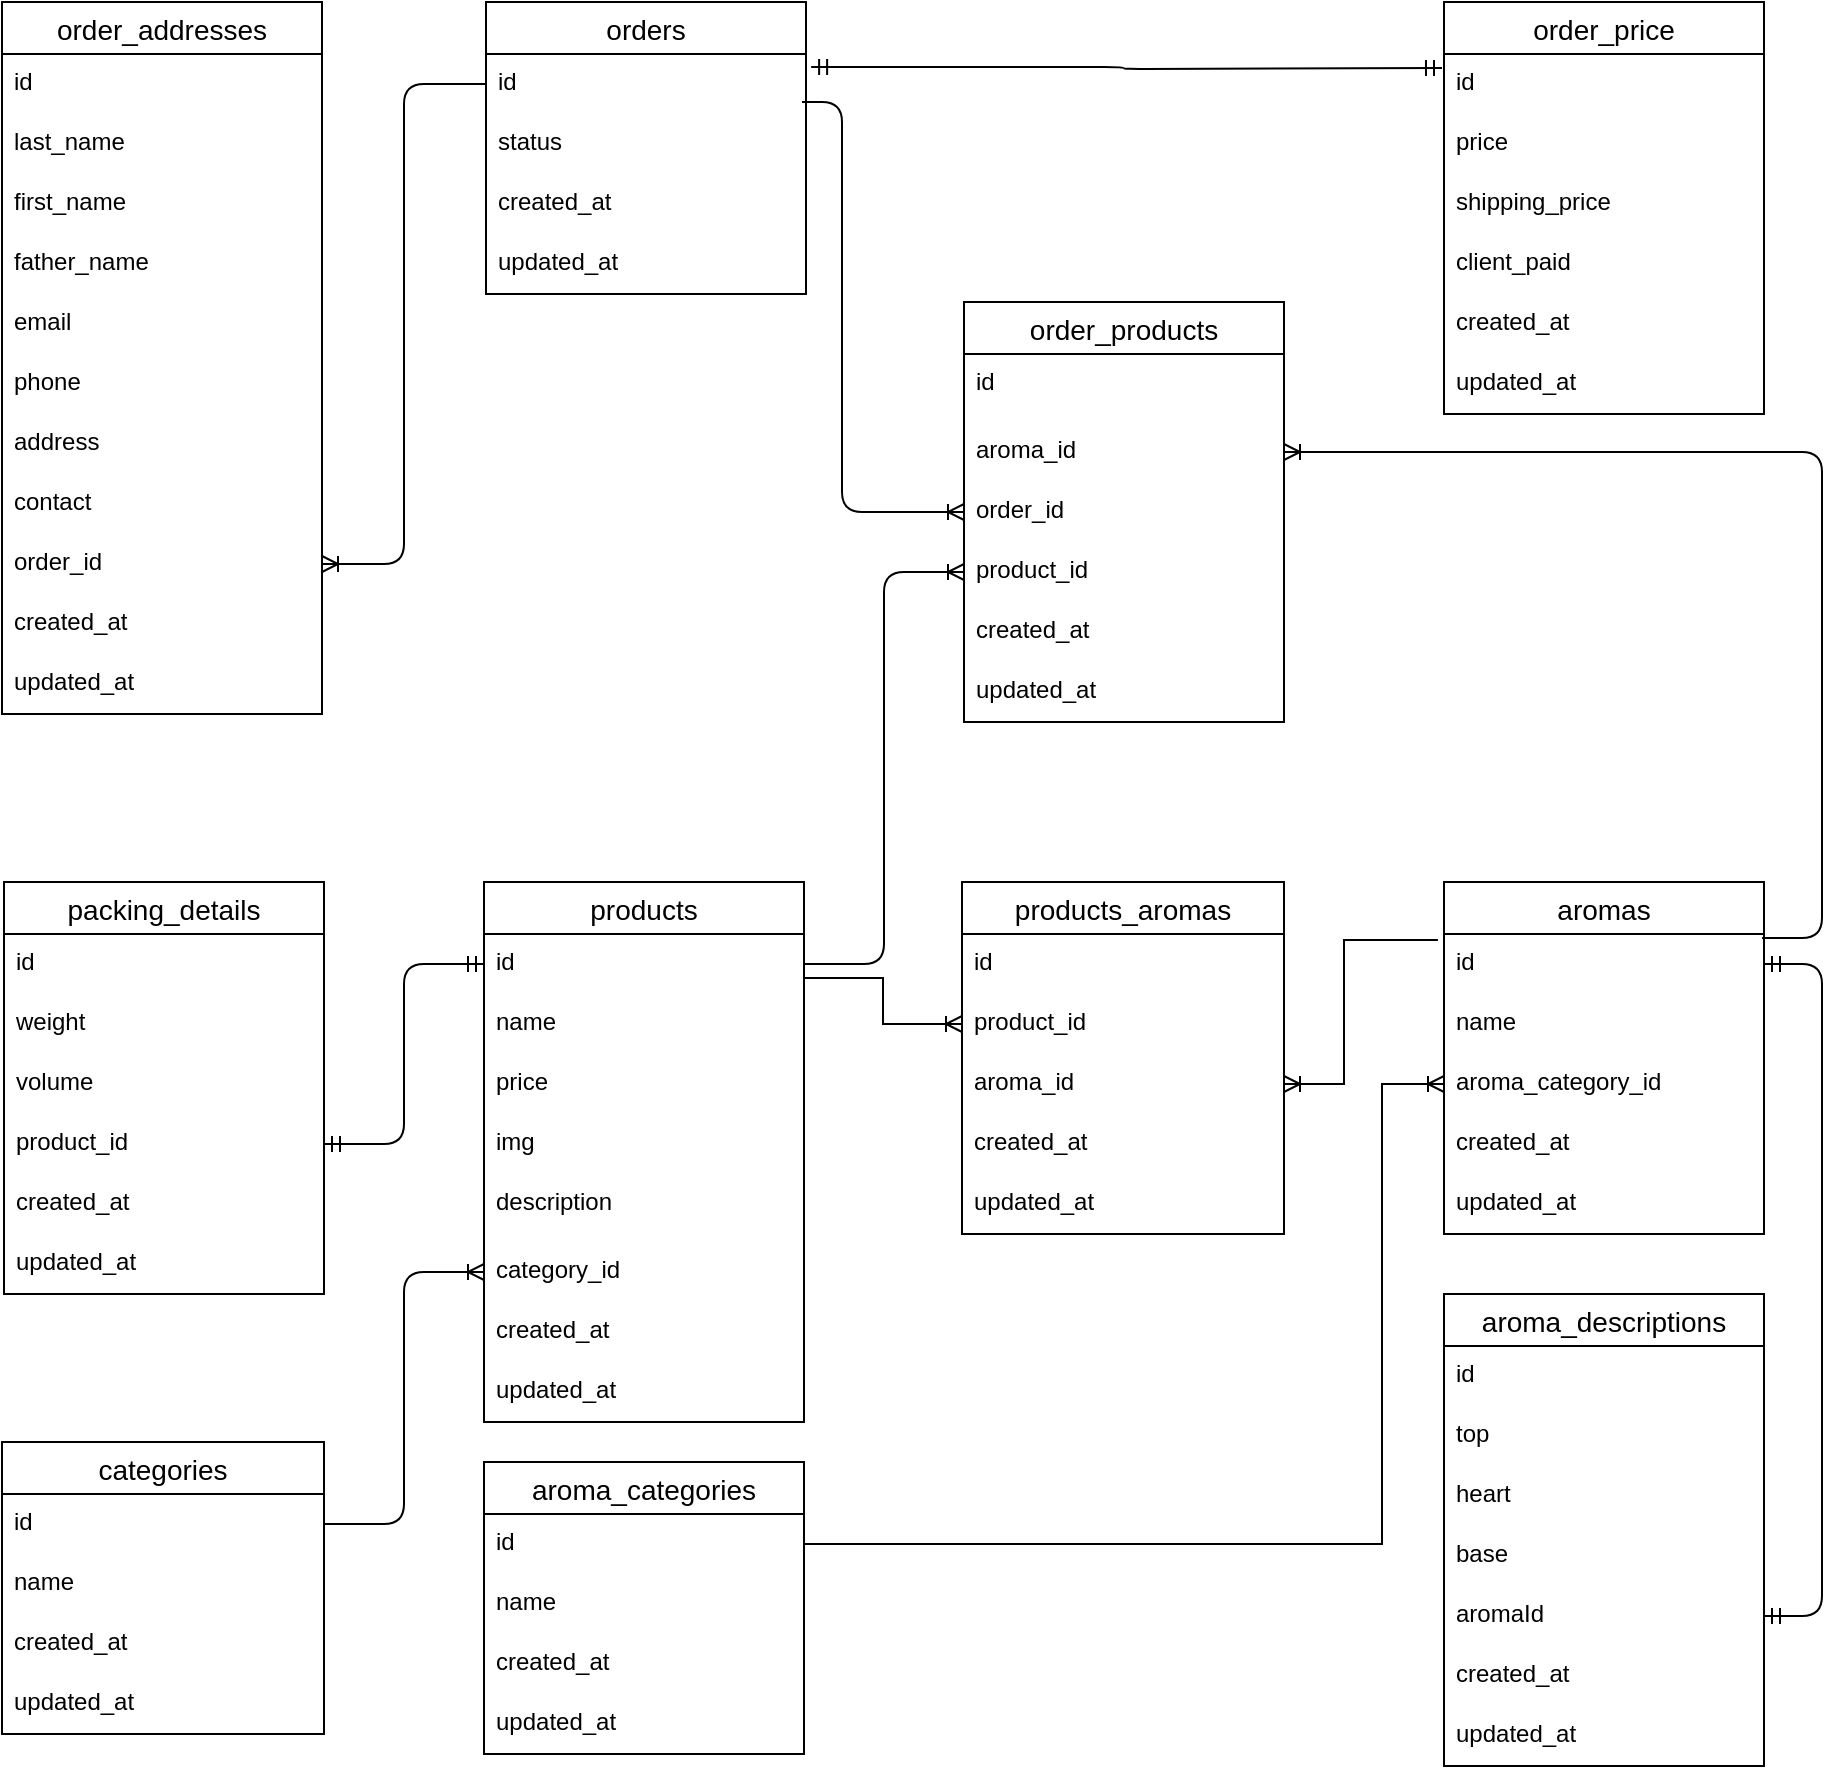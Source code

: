 <mxfile version="20.8.22" type="device"><diagram id="fkbt7GqxHFH9x2dKzf-g" name="Страница 1"><mxGraphModel dx="2093" dy="955" grid="1" gridSize="10" guides="1" tooltips="1" connect="1" arrows="1" fold="1" page="1" pageScale="1" pageWidth="827" pageHeight="1169" math="0" shadow="0"><root><mxCell id="0"/><mxCell id="1" parent="0"/><mxCell id="uG_fTVavc7wraAL52VGF-1" value="orders" style="swimlane;fontStyle=0;childLayout=stackLayout;horizontal=1;startSize=26;horizontalStack=0;resizeParent=1;resizeParentMax=0;resizeLast=0;collapsible=1;marginBottom=0;align=center;fontSize=14;" parent="1" vertex="1"><mxGeometry x="282" y="40" width="160" height="146" as="geometry"><mxRectangle x="230" y="360" width="110" height="30" as="alternateBounds"/></mxGeometry></mxCell><mxCell id="uG_fTVavc7wraAL52VGF-2" value="id" style="text;strokeColor=none;fillColor=none;spacingLeft=4;spacingRight=4;overflow=hidden;rotatable=0;points=[[0,0.5],[1,0.5]];portConstraint=eastwest;fontSize=12;" parent="uG_fTVavc7wraAL52VGF-1" vertex="1"><mxGeometry y="26" width="160" height="30" as="geometry"/></mxCell><mxCell id="uG_fTVavc7wraAL52VGF-3" value="status" style="text;strokeColor=none;fillColor=none;spacingLeft=4;spacingRight=4;overflow=hidden;rotatable=0;points=[[0,0.5],[1,0.5]];portConstraint=eastwest;fontSize=12;" parent="uG_fTVavc7wraAL52VGF-1" vertex="1"><mxGeometry y="56" width="160" height="30" as="geometry"/></mxCell><mxCell id="omhkXTj7CkbVFU1Rj9Ia-34" value="created_at" style="text;strokeColor=none;fillColor=none;spacingLeft=4;spacingRight=4;overflow=hidden;rotatable=0;points=[[0,0.5],[1,0.5]];portConstraint=eastwest;fontSize=12;" parent="uG_fTVavc7wraAL52VGF-1" vertex="1"><mxGeometry y="86" width="160" height="30" as="geometry"/></mxCell><mxCell id="omhkXTj7CkbVFU1Rj9Ia-35" value="updated_at" style="text;strokeColor=none;fillColor=none;spacingLeft=4;spacingRight=4;overflow=hidden;rotatable=0;points=[[0,0.5],[1,0.5]];portConstraint=eastwest;fontSize=12;" parent="uG_fTVavc7wraAL52VGF-1" vertex="1"><mxGeometry y="116" width="160" height="30" as="geometry"/></mxCell><mxCell id="uG_fTVavc7wraAL52VGF-8" value="" style="fontSize=12;html=1;endArrow=ERoneToMany;entryX=0;entryY=0.5;entryDx=0;entryDy=0;edgeStyle=orthogonalEdgeStyle;" parent="1" target="VBw8Z2DoH7fAG0euBQ-4-4" edge="1"><mxGeometry width="100" height="100" relative="1" as="geometry"><mxPoint x="440" y="90" as="sourcePoint"/><mxPoint x="700" y="360" as="targetPoint"/><Array as="points"><mxPoint x="460" y="90"/><mxPoint x="460" y="295"/></Array></mxGeometry></mxCell><mxCell id="uG_fTVavc7wraAL52VGF-9" value="order_products" style="swimlane;fontStyle=0;childLayout=stackLayout;horizontal=1;startSize=26;horizontalStack=0;resizeParent=1;resizeParentMax=0;resizeLast=0;collapsible=1;marginBottom=0;align=center;fontSize=14;" parent="1" vertex="1"><mxGeometry x="521" y="190" width="160" height="210" as="geometry"/></mxCell><mxCell id="uG_fTVavc7wraAL52VGF-10" value="id" style="text;strokeColor=none;fillColor=none;spacingLeft=4;spacingRight=4;overflow=hidden;rotatable=0;points=[[0,0.5],[1,0.5]];portConstraint=eastwest;fontSize=12;" parent="uG_fTVavc7wraAL52VGF-9" vertex="1"><mxGeometry y="26" width="160" height="34" as="geometry"/></mxCell><mxCell id="omhkXTj7CkbVFU1Rj9Ia-89" value="aroma_id" style="text;strokeColor=none;fillColor=none;spacingLeft=4;spacingRight=4;overflow=hidden;rotatable=0;points=[[0,0.5],[1,0.5]];portConstraint=eastwest;fontSize=12;" parent="uG_fTVavc7wraAL52VGF-9" vertex="1"><mxGeometry y="60" width="160" height="30" as="geometry"/></mxCell><mxCell id="VBw8Z2DoH7fAG0euBQ-4-4" value="order_id" style="text;strokeColor=none;fillColor=none;spacingLeft=4;spacingRight=4;overflow=hidden;rotatable=0;points=[[0,0.5],[1,0.5]];portConstraint=eastwest;fontSize=12;" parent="uG_fTVavc7wraAL52VGF-9" vertex="1"><mxGeometry y="90" width="160" height="30" as="geometry"/></mxCell><mxCell id="VBw8Z2DoH7fAG0euBQ-4-5" value="product_id" style="text;strokeColor=none;fillColor=none;spacingLeft=4;spacingRight=4;overflow=hidden;rotatable=0;points=[[0,0.5],[1,0.5]];portConstraint=eastwest;fontSize=12;" parent="uG_fTVavc7wraAL52VGF-9" vertex="1"><mxGeometry y="120" width="160" height="30" as="geometry"/></mxCell><mxCell id="omhkXTj7CkbVFU1Rj9Ia-30" value="created_at" style="text;strokeColor=none;fillColor=none;spacingLeft=4;spacingRight=4;overflow=hidden;rotatable=0;points=[[0,0.5],[1,0.5]];portConstraint=eastwest;fontSize=12;" parent="uG_fTVavc7wraAL52VGF-9" vertex="1"><mxGeometry y="150" width="160" height="30" as="geometry"/></mxCell><mxCell id="omhkXTj7CkbVFU1Rj9Ia-31" value="updated_at" style="text;strokeColor=none;fillColor=none;spacingLeft=4;spacingRight=4;overflow=hidden;rotatable=0;points=[[0,0.5],[1,0.5]];portConstraint=eastwest;fontSize=12;" parent="uG_fTVavc7wraAL52VGF-9" vertex="1"><mxGeometry y="180" width="160" height="30" as="geometry"/></mxCell><mxCell id="VBw8Z2DoH7fAG0euBQ-4-8" value="order_addresses" style="swimlane;fontStyle=0;childLayout=stackLayout;horizontal=1;startSize=26;horizontalStack=0;resizeParent=1;resizeParentMax=0;resizeLast=0;collapsible=1;marginBottom=0;align=center;fontSize=14;" parent="1" vertex="1"><mxGeometry x="40" y="40" width="160" height="356" as="geometry"><mxRectangle x="230" y="360" width="110" height="30" as="alternateBounds"/></mxGeometry></mxCell><mxCell id="VBw8Z2DoH7fAG0euBQ-4-9" value="id" style="text;strokeColor=none;fillColor=none;spacingLeft=4;spacingRight=4;overflow=hidden;rotatable=0;points=[[0,0.5],[1,0.5]];portConstraint=eastwest;fontSize=12;" parent="VBw8Z2DoH7fAG0euBQ-4-8" vertex="1"><mxGeometry y="26" width="160" height="30" as="geometry"/></mxCell><mxCell id="VBw8Z2DoH7fAG0euBQ-4-11" value="last_name" style="text;strokeColor=none;fillColor=none;spacingLeft=4;spacingRight=4;overflow=hidden;rotatable=0;points=[[0,0.5],[1,0.5]];portConstraint=eastwest;fontSize=12;" parent="VBw8Z2DoH7fAG0euBQ-4-8" vertex="1"><mxGeometry y="56" width="160" height="30" as="geometry"/></mxCell><mxCell id="omhkXTj7CkbVFU1Rj9Ia-86" value="first_name" style="text;strokeColor=none;fillColor=none;spacingLeft=4;spacingRight=4;overflow=hidden;rotatable=0;points=[[0,0.5],[1,0.5]];portConstraint=eastwest;fontSize=12;" parent="VBw8Z2DoH7fAG0euBQ-4-8" vertex="1"><mxGeometry y="86" width="160" height="30" as="geometry"/></mxCell><mxCell id="VBw8Z2DoH7fAG0euBQ-4-10" value="father_name" style="text;strokeColor=none;fillColor=none;spacingLeft=4;spacingRight=4;overflow=hidden;rotatable=0;points=[[0,0.5],[1,0.5]];portConstraint=eastwest;fontSize=12;" parent="VBw8Z2DoH7fAG0euBQ-4-8" vertex="1"><mxGeometry y="116" width="160" height="30" as="geometry"/></mxCell><mxCell id="VBw8Z2DoH7fAG0euBQ-4-12" value="email" style="text;strokeColor=none;fillColor=none;spacingLeft=4;spacingRight=4;overflow=hidden;rotatable=0;points=[[0,0.5],[1,0.5]];portConstraint=eastwest;fontSize=12;" parent="VBw8Z2DoH7fAG0euBQ-4-8" vertex="1"><mxGeometry y="146" width="160" height="30" as="geometry"/></mxCell><mxCell id="VBw8Z2DoH7fAG0euBQ-4-18" value="phone" style="text;strokeColor=none;fillColor=none;spacingLeft=4;spacingRight=4;overflow=hidden;rotatable=0;points=[[0,0.5],[1,0.5]];portConstraint=eastwest;fontSize=12;" parent="VBw8Z2DoH7fAG0euBQ-4-8" vertex="1"><mxGeometry y="176" width="160" height="30" as="geometry"/></mxCell><mxCell id="omhkXTj7CkbVFU1Rj9Ia-87" value="address" style="text;strokeColor=none;fillColor=none;spacingLeft=4;spacingRight=4;overflow=hidden;rotatable=0;points=[[0,0.5],[1,0.5]];portConstraint=eastwest;fontSize=12;" parent="VBw8Z2DoH7fAG0euBQ-4-8" vertex="1"><mxGeometry y="206" width="160" height="30" as="geometry"/></mxCell><mxCell id="omhkXTj7CkbVFU1Rj9Ia-88" value="contact" style="text;strokeColor=none;fillColor=none;spacingLeft=4;spacingRight=4;overflow=hidden;rotatable=0;points=[[0,0.5],[1,0.5]];portConstraint=eastwest;fontSize=12;" parent="VBw8Z2DoH7fAG0euBQ-4-8" vertex="1"><mxGeometry y="236" width="160" height="30" as="geometry"/></mxCell><mxCell id="VBw8Z2DoH7fAG0euBQ-4-19" value="order_id" style="text;strokeColor=none;fillColor=none;spacingLeft=4;spacingRight=4;overflow=hidden;rotatable=0;points=[[0,0.5],[1,0.5]];portConstraint=eastwest;fontSize=12;" parent="VBw8Z2DoH7fAG0euBQ-4-8" vertex="1"><mxGeometry y="266" width="160" height="30" as="geometry"/></mxCell><mxCell id="omhkXTj7CkbVFU1Rj9Ia-32" value="created_at" style="text;strokeColor=none;fillColor=none;spacingLeft=4;spacingRight=4;overflow=hidden;rotatable=0;points=[[0,0.5],[1,0.5]];portConstraint=eastwest;fontSize=12;" parent="VBw8Z2DoH7fAG0euBQ-4-8" vertex="1"><mxGeometry y="296" width="160" height="30" as="geometry"/></mxCell><mxCell id="omhkXTj7CkbVFU1Rj9Ia-33" value="updated_at" style="text;strokeColor=none;fillColor=none;spacingLeft=4;spacingRight=4;overflow=hidden;rotatable=0;points=[[0,0.5],[1,0.5]];portConstraint=eastwest;fontSize=12;" parent="VBw8Z2DoH7fAG0euBQ-4-8" vertex="1"><mxGeometry y="326" width="160" height="30" as="geometry"/></mxCell><mxCell id="VBw8Z2DoH7fAG0euBQ-4-21" value="" style="fontSize=12;html=1;endArrow=ERoneToMany;exitX=0;exitY=0.5;exitDx=0;exitDy=0;entryX=1;entryY=0.5;entryDx=0;entryDy=0;edgeStyle=orthogonalEdgeStyle;" parent="1" source="uG_fTVavc7wraAL52VGF-2" target="VBw8Z2DoH7fAG0euBQ-4-19" edge="1"><mxGeometry width="100" height="100" relative="1" as="geometry"><mxPoint x="570.96" y="395" as="sourcePoint"/><mxPoint x="1290" y="200" as="targetPoint"/></mxGeometry></mxCell><mxCell id="4I57wcA4eg1ywMWv270l-12" value="products" style="swimlane;fontStyle=0;childLayout=stackLayout;horizontal=1;startSize=26;horizontalStack=0;resizeParent=1;resizeParentMax=0;resizeLast=0;collapsible=1;marginBottom=0;align=center;fontSize=14;" parent="1" vertex="1"><mxGeometry x="281" y="480" width="160" height="270" as="geometry"><mxRectangle x="880" y="140" width="90" height="30" as="alternateBounds"/></mxGeometry></mxCell><mxCell id="4I57wcA4eg1ywMWv270l-13" value="id" style="text;strokeColor=none;fillColor=none;spacingLeft=4;spacingRight=4;overflow=hidden;rotatable=0;points=[[0,0.5],[1,0.5]];portConstraint=eastwest;fontSize=12;" parent="4I57wcA4eg1ywMWv270l-12" vertex="1"><mxGeometry y="26" width="160" height="30" as="geometry"/></mxCell><mxCell id="4I57wcA4eg1ywMWv270l-14" value="name" style="text;strokeColor=none;fillColor=none;spacingLeft=4;spacingRight=4;overflow=hidden;rotatable=0;points=[[0,0.5],[1,0.5]];portConstraint=eastwest;fontSize=12;" parent="4I57wcA4eg1ywMWv270l-12" vertex="1"><mxGeometry y="56" width="160" height="30" as="geometry"/></mxCell><mxCell id="4I57wcA4eg1ywMWv270l-15" value="price" style="text;strokeColor=none;fillColor=none;spacingLeft=4;spacingRight=4;overflow=hidden;rotatable=0;points=[[0,0.5],[1,0.5]];portConstraint=eastwest;fontSize=12;" parent="4I57wcA4eg1ywMWv270l-12" vertex="1"><mxGeometry y="86" width="160" height="30" as="geometry"/></mxCell><mxCell id="4I57wcA4eg1ywMWv270l-16" value="img" style="text;strokeColor=none;fillColor=none;spacingLeft=4;spacingRight=4;overflow=hidden;rotatable=0;points=[[0,0.5],[1,0.5]];portConstraint=eastwest;fontSize=12;" parent="4I57wcA4eg1ywMWv270l-12" vertex="1"><mxGeometry y="116" width="160" height="30" as="geometry"/></mxCell><mxCell id="4I57wcA4eg1ywMWv270l-17" value="description" style="text;strokeColor=none;fillColor=none;spacingLeft=4;spacingRight=4;overflow=hidden;rotatable=0;points=[[0,0.5],[1,0.5]];portConstraint=eastwest;fontSize=12;" parent="4I57wcA4eg1ywMWv270l-12" vertex="1"><mxGeometry y="146" width="160" height="34" as="geometry"/></mxCell><mxCell id="GkkpYGsqFNRKR1n_KqoN-9" value="category_id" style="text;strokeColor=none;fillColor=none;spacingLeft=4;spacingRight=4;overflow=hidden;rotatable=0;points=[[0,0.5],[1,0.5]];portConstraint=eastwest;fontSize=12;" parent="4I57wcA4eg1ywMWv270l-12" vertex="1"><mxGeometry y="180" width="160" height="30" as="geometry"/></mxCell><mxCell id="omhkXTj7CkbVFU1Rj9Ia-26" value="created_at" style="text;strokeColor=none;fillColor=none;spacingLeft=4;spacingRight=4;overflow=hidden;rotatable=0;points=[[0,0.5],[1,0.5]];portConstraint=eastwest;fontSize=12;" parent="4I57wcA4eg1ywMWv270l-12" vertex="1"><mxGeometry y="210" width="160" height="30" as="geometry"/></mxCell><mxCell id="omhkXTj7CkbVFU1Rj9Ia-27" value="updated_at" style="text;strokeColor=none;fillColor=none;spacingLeft=4;spacingRight=4;overflow=hidden;rotatable=0;points=[[0,0.5],[1,0.5]];portConstraint=eastwest;fontSize=12;" parent="4I57wcA4eg1ywMWv270l-12" vertex="1"><mxGeometry y="240" width="160" height="30" as="geometry"/></mxCell><mxCell id="4I57wcA4eg1ywMWv270l-19" value="categories" style="swimlane;fontStyle=0;childLayout=stackLayout;horizontal=1;startSize=26;horizontalStack=0;resizeParent=1;resizeParentMax=0;resizeLast=0;collapsible=1;marginBottom=0;align=center;fontSize=14;" parent="1" vertex="1"><mxGeometry x="40" y="760" width="161" height="146" as="geometry"/></mxCell><mxCell id="4I57wcA4eg1ywMWv270l-20" value="id" style="text;strokeColor=none;fillColor=none;spacingLeft=4;spacingRight=4;overflow=hidden;rotatable=0;points=[[0,0.5],[1,0.5]];portConstraint=eastwest;fontSize=12;" parent="4I57wcA4eg1ywMWv270l-19" vertex="1"><mxGeometry y="26" width="161" height="30" as="geometry"/></mxCell><mxCell id="4I57wcA4eg1ywMWv270l-21" value="name" style="text;strokeColor=none;fillColor=none;spacingLeft=4;spacingRight=4;overflow=hidden;rotatable=0;points=[[0,0.5],[1,0.5]];portConstraint=eastwest;fontSize=12;" parent="4I57wcA4eg1ywMWv270l-19" vertex="1"><mxGeometry y="56" width="161" height="30" as="geometry"/></mxCell><mxCell id="omhkXTj7CkbVFU1Rj9Ia-22" value="created_at" style="text;strokeColor=none;fillColor=none;spacingLeft=4;spacingRight=4;overflow=hidden;rotatable=0;points=[[0,0.5],[1,0.5]];portConstraint=eastwest;fontSize=12;" parent="4I57wcA4eg1ywMWv270l-19" vertex="1"><mxGeometry y="86" width="161" height="30" as="geometry"/></mxCell><mxCell id="omhkXTj7CkbVFU1Rj9Ia-23" value="updated_at" style="text;strokeColor=none;fillColor=none;spacingLeft=4;spacingRight=4;overflow=hidden;rotatable=0;points=[[0,0.5],[1,0.5]];portConstraint=eastwest;fontSize=12;" parent="4I57wcA4eg1ywMWv270l-19" vertex="1"><mxGeometry y="116" width="161" height="30" as="geometry"/></mxCell><mxCell id="4I57wcA4eg1ywMWv270l-22" value="" style="fontSize=12;html=1;endArrow=ERoneToMany;exitX=1;exitY=0.5;exitDx=0;exitDy=0;edgeStyle=orthogonalEdgeStyle;entryX=0;entryY=0.5;entryDx=0;entryDy=0;" parent="1" source="4I57wcA4eg1ywMWv270l-20" target="GkkpYGsqFNRKR1n_KqoN-9" edge="1"><mxGeometry width="100" height="100" relative="1" as="geometry"><mxPoint x="1251" y="1030" as="sourcePoint"/><mxPoint x="431" y="670" as="targetPoint"/></mxGeometry></mxCell><mxCell id="4I57wcA4eg1ywMWv270l-23" value="aromas" style="swimlane;fontStyle=0;childLayout=stackLayout;horizontal=1;startSize=26;horizontalStack=0;resizeParent=1;resizeParentMax=0;resizeLast=0;collapsible=1;marginBottom=0;align=center;fontSize=14;" parent="1" vertex="1"><mxGeometry x="761" y="480" width="160" height="176" as="geometry"><mxRectangle x="880" y="140" width="90" height="30" as="alternateBounds"/></mxGeometry></mxCell><mxCell id="4I57wcA4eg1ywMWv270l-24" value="id" style="text;strokeColor=none;fillColor=none;spacingLeft=4;spacingRight=4;overflow=hidden;rotatable=0;points=[[0,0.5],[1,0.5]];portConstraint=eastwest;fontSize=12;" parent="4I57wcA4eg1ywMWv270l-23" vertex="1"><mxGeometry y="26" width="160" height="30" as="geometry"/></mxCell><mxCell id="omhkXTj7CkbVFU1Rj9Ia-84" value="name" style="text;strokeColor=none;fillColor=none;spacingLeft=4;spacingRight=4;overflow=hidden;rotatable=0;points=[[0,0.5],[1,0.5]];portConstraint=eastwest;fontSize=12;" parent="4I57wcA4eg1ywMWv270l-23" vertex="1"><mxGeometry y="56" width="160" height="30" as="geometry"/></mxCell><mxCell id="4I57wcA4eg1ywMWv270l-25" value="aroma_category_id" style="text;strokeColor=none;fillColor=none;spacingLeft=4;spacingRight=4;overflow=hidden;rotatable=0;points=[[0,0.5],[1,0.5]];portConstraint=eastwest;fontSize=12;" parent="4I57wcA4eg1ywMWv270l-23" vertex="1"><mxGeometry y="86" width="160" height="30" as="geometry"/></mxCell><mxCell id="omhkXTj7CkbVFU1Rj9Ia-28" value="created_at" style="text;strokeColor=none;fillColor=none;spacingLeft=4;spacingRight=4;overflow=hidden;rotatable=0;points=[[0,0.5],[1,0.5]];portConstraint=eastwest;fontSize=12;" parent="4I57wcA4eg1ywMWv270l-23" vertex="1"><mxGeometry y="116" width="160" height="30" as="geometry"/></mxCell><mxCell id="omhkXTj7CkbVFU1Rj9Ia-29" value="updated_at" style="text;strokeColor=none;fillColor=none;spacingLeft=4;spacingRight=4;overflow=hidden;rotatable=0;points=[[0,0.5],[1,0.5]];portConstraint=eastwest;fontSize=12;" parent="4I57wcA4eg1ywMWv270l-23" vertex="1"><mxGeometry y="146" width="160" height="30" as="geometry"/></mxCell><mxCell id="4I57wcA4eg1ywMWv270l-29" value="products_aromas" style="swimlane;fontStyle=0;childLayout=stackLayout;horizontal=1;startSize=26;horizontalStack=0;resizeParent=1;resizeParentMax=0;resizeLast=0;collapsible=1;marginBottom=0;align=center;fontSize=14;" parent="1" vertex="1"><mxGeometry x="520" y="480" width="161" height="176" as="geometry"><mxRectangle x="880" y="140" width="90" height="30" as="alternateBounds"/></mxGeometry></mxCell><mxCell id="4I57wcA4eg1ywMWv270l-30" value="id" style="text;strokeColor=none;fillColor=none;spacingLeft=4;spacingRight=4;overflow=hidden;rotatable=0;points=[[0,0.5],[1,0.5]];portConstraint=eastwest;fontSize=12;" parent="4I57wcA4eg1ywMWv270l-29" vertex="1"><mxGeometry y="26" width="161" height="30" as="geometry"/></mxCell><mxCell id="4I57wcA4eg1ywMWv270l-31" value="product_id" style="text;strokeColor=none;fillColor=none;spacingLeft=4;spacingRight=4;overflow=hidden;rotatable=0;points=[[0,0.5],[1,0.5]];portConstraint=eastwest;fontSize=12;" parent="4I57wcA4eg1ywMWv270l-29" vertex="1"><mxGeometry y="56" width="161" height="30" as="geometry"/></mxCell><mxCell id="4I57wcA4eg1ywMWv270l-32" value="aroma_id" style="text;strokeColor=none;fillColor=none;spacingLeft=4;spacingRight=4;overflow=hidden;rotatable=0;points=[[0,0.5],[1,0.5]];portConstraint=eastwest;fontSize=12;" parent="4I57wcA4eg1ywMWv270l-29" vertex="1"><mxGeometry y="86" width="161" height="30" as="geometry"/></mxCell><mxCell id="omhkXTj7CkbVFU1Rj9Ia-24" value="created_at" style="text;strokeColor=none;fillColor=none;spacingLeft=4;spacingRight=4;overflow=hidden;rotatable=0;points=[[0,0.5],[1,0.5]];portConstraint=eastwest;fontSize=12;" parent="4I57wcA4eg1ywMWv270l-29" vertex="1"><mxGeometry y="116" width="161" height="30" as="geometry"/></mxCell><mxCell id="omhkXTj7CkbVFU1Rj9Ia-25" value="updated_at" style="text;strokeColor=none;fillColor=none;spacingLeft=4;spacingRight=4;overflow=hidden;rotatable=0;points=[[0,0.5],[1,0.5]];portConstraint=eastwest;fontSize=12;" parent="4I57wcA4eg1ywMWv270l-29" vertex="1"><mxGeometry y="146" width="161" height="30" as="geometry"/></mxCell><mxCell id="4I57wcA4eg1ywMWv270l-34" value="aroma_descriptions" style="swimlane;fontStyle=0;childLayout=stackLayout;horizontal=1;startSize=26;horizontalStack=0;resizeParent=1;resizeParentMax=0;resizeLast=0;collapsible=1;marginBottom=0;align=center;fontSize=14;" parent="1" vertex="1"><mxGeometry x="761" y="686" width="160" height="236" as="geometry"><mxRectangle x="880" y="140" width="90" height="30" as="alternateBounds"/></mxGeometry></mxCell><mxCell id="4I57wcA4eg1ywMWv270l-35" value="id" style="text;strokeColor=none;fillColor=none;spacingLeft=4;spacingRight=4;overflow=hidden;rotatable=0;points=[[0,0.5],[1,0.5]];portConstraint=eastwest;fontSize=12;" parent="4I57wcA4eg1ywMWv270l-34" vertex="1"><mxGeometry y="26" width="160" height="30" as="geometry"/></mxCell><mxCell id="4I57wcA4eg1ywMWv270l-36" value="top" style="text;strokeColor=none;fillColor=none;spacingLeft=4;spacingRight=4;overflow=hidden;rotatable=0;points=[[0,0.5],[1,0.5]];portConstraint=eastwest;fontSize=12;" parent="4I57wcA4eg1ywMWv270l-34" vertex="1"><mxGeometry y="56" width="160" height="30" as="geometry"/></mxCell><mxCell id="4I57wcA4eg1ywMWv270l-37" value="heart" style="text;strokeColor=none;fillColor=none;spacingLeft=4;spacingRight=4;overflow=hidden;rotatable=0;points=[[0,0.5],[1,0.5]];portConstraint=eastwest;fontSize=12;" parent="4I57wcA4eg1ywMWv270l-34" vertex="1"><mxGeometry y="86" width="160" height="30" as="geometry"/></mxCell><mxCell id="4I57wcA4eg1ywMWv270l-38" value="base" style="text;strokeColor=none;fillColor=none;spacingLeft=4;spacingRight=4;overflow=hidden;rotatable=0;points=[[0,0.5],[1,0.5]];portConstraint=eastwest;fontSize=12;" parent="4I57wcA4eg1ywMWv270l-34" vertex="1"><mxGeometry y="116" width="160" height="30" as="geometry"/></mxCell><mxCell id="4I57wcA4eg1ywMWv270l-39" value="aromaId" style="text;strokeColor=none;fillColor=none;spacingLeft=4;spacingRight=4;overflow=hidden;rotatable=0;points=[[0,0.5],[1,0.5]];portConstraint=eastwest;fontSize=12;" parent="4I57wcA4eg1ywMWv270l-34" vertex="1"><mxGeometry y="146" width="160" height="30" as="geometry"/></mxCell><mxCell id="omhkXTj7CkbVFU1Rj9Ia-36" value="created_at" style="text;strokeColor=none;fillColor=none;spacingLeft=4;spacingRight=4;overflow=hidden;rotatable=0;points=[[0,0.5],[1,0.5]];portConstraint=eastwest;fontSize=12;" parent="4I57wcA4eg1ywMWv270l-34" vertex="1"><mxGeometry y="176" width="160" height="30" as="geometry"/></mxCell><mxCell id="omhkXTj7CkbVFU1Rj9Ia-37" value="updated_at" style="text;strokeColor=none;fillColor=none;spacingLeft=4;spacingRight=4;overflow=hidden;rotatable=0;points=[[0,0.5],[1,0.5]];portConstraint=eastwest;fontSize=12;" parent="4I57wcA4eg1ywMWv270l-34" vertex="1"><mxGeometry y="206" width="160" height="30" as="geometry"/></mxCell><mxCell id="4I57wcA4eg1ywMWv270l-40" value="packing_details" style="swimlane;fontStyle=0;childLayout=stackLayout;horizontal=1;startSize=26;horizontalStack=0;resizeParent=1;resizeParentMax=0;resizeLast=0;collapsible=1;marginBottom=0;align=center;fontSize=14;" parent="1" vertex="1"><mxGeometry x="41" y="480" width="160" height="206" as="geometry"><mxRectangle x="880" y="140" width="90" height="30" as="alternateBounds"/></mxGeometry></mxCell><mxCell id="4I57wcA4eg1ywMWv270l-41" value="id" style="text;strokeColor=none;fillColor=none;spacingLeft=4;spacingRight=4;overflow=hidden;rotatable=0;points=[[0,0.5],[1,0.5]];portConstraint=eastwest;fontSize=12;" parent="4I57wcA4eg1ywMWv270l-40" vertex="1"><mxGeometry y="26" width="160" height="30" as="geometry"/></mxCell><mxCell id="4I57wcA4eg1ywMWv270l-42" value="weight" style="text;strokeColor=none;fillColor=none;spacingLeft=4;spacingRight=4;overflow=hidden;rotatable=0;points=[[0,0.5],[1,0.5]];portConstraint=eastwest;fontSize=12;" parent="4I57wcA4eg1ywMWv270l-40" vertex="1"><mxGeometry y="56" width="160" height="30" as="geometry"/></mxCell><mxCell id="4I57wcA4eg1ywMWv270l-43" value="volume" style="text;strokeColor=none;fillColor=none;spacingLeft=4;spacingRight=4;overflow=hidden;rotatable=0;points=[[0,0.5],[1,0.5]];portConstraint=eastwest;fontSize=12;" parent="4I57wcA4eg1ywMWv270l-40" vertex="1"><mxGeometry y="86" width="160" height="30" as="geometry"/></mxCell><mxCell id="omhkXTj7CkbVFU1Rj9Ia-16" value="product_id" style="text;strokeColor=none;fillColor=none;spacingLeft=4;spacingRight=4;overflow=hidden;rotatable=0;points=[[0,0.5],[1,0.5]];portConstraint=eastwest;fontSize=12;" parent="4I57wcA4eg1ywMWv270l-40" vertex="1"><mxGeometry y="116" width="160" height="30" as="geometry"/></mxCell><mxCell id="4I57wcA4eg1ywMWv270l-44" value="created_at" style="text;strokeColor=none;fillColor=none;spacingLeft=4;spacingRight=4;overflow=hidden;rotatable=0;points=[[0,0.5],[1,0.5]];portConstraint=eastwest;fontSize=12;" parent="4I57wcA4eg1ywMWv270l-40" vertex="1"><mxGeometry y="146" width="160" height="30" as="geometry"/></mxCell><mxCell id="omhkXTj7CkbVFU1Rj9Ia-17" value="updated_at" style="text;strokeColor=none;fillColor=none;spacingLeft=4;spacingRight=4;overflow=hidden;rotatable=0;points=[[0,0.5],[1,0.5]];portConstraint=eastwest;fontSize=12;" parent="4I57wcA4eg1ywMWv270l-40" vertex="1"><mxGeometry y="176" width="160" height="30" as="geometry"/></mxCell><mxCell id="4I57wcA4eg1ywMWv270l-45" value="" style="fontSize=12;html=1;endArrow=ERmandOne;startArrow=ERmandOne;edgeStyle=orthogonalEdgeStyle;entryX=0;entryY=0.5;entryDx=0;entryDy=0;" parent="1" source="omhkXTj7CkbVFU1Rj9Ia-16" target="4I57wcA4eg1ywMWv270l-13" edge="1"><mxGeometry width="100" height="100" relative="1" as="geometry"><mxPoint x="241" y="900" as="sourcePoint"/><mxPoint x="241" y="520" as="targetPoint"/></mxGeometry></mxCell><mxCell id="4I57wcA4eg1ywMWv270l-47" value="" style="fontSize=12;html=1;endArrow=ERoneToMany;rounded=0;entryX=0;entryY=0.5;entryDx=0;entryDy=0;edgeStyle=orthogonalEdgeStyle;exitX=1;exitY=0.733;exitDx=0;exitDy=0;exitPerimeter=0;" parent="1" source="4I57wcA4eg1ywMWv270l-13" target="4I57wcA4eg1ywMWv270l-31" edge="1"><mxGeometry width="100" height="100" relative="1" as="geometry"><mxPoint x="460" y="530" as="sourcePoint"/><mxPoint x="1081" y="620" as="targetPoint"/></mxGeometry></mxCell><mxCell id="4I57wcA4eg1ywMWv270l-48" value="" style="fontSize=12;html=1;endArrow=ERoneToMany;rounded=0;exitX=-0.019;exitY=0.1;exitDx=0;exitDy=0;entryX=1;entryY=0.5;entryDx=0;entryDy=0;exitPerimeter=0;edgeStyle=orthogonalEdgeStyle;" parent="1" source="4I57wcA4eg1ywMWv270l-24" target="4I57wcA4eg1ywMWv270l-32" edge="1"><mxGeometry width="100" height="100" relative="1" as="geometry"><mxPoint x="651" y="630" as="sourcePoint"/><mxPoint x="730" y="660" as="targetPoint"/><Array as="points"><mxPoint x="711" y="509"/><mxPoint x="711" y="581"/></Array></mxGeometry></mxCell><mxCell id="4I57wcA4eg1ywMWv270l-27" value="" style="fontSize=12;html=1;endArrow=ERmandOne;startArrow=ERmandOne;entryX=1;entryY=0.5;entryDx=0;entryDy=0;exitX=1;exitY=0.5;exitDx=0;exitDy=0;edgeStyle=orthogonalEdgeStyle;" parent="1" source="4I57wcA4eg1ywMWv270l-39" target="4I57wcA4eg1ywMWv270l-24" edge="1"><mxGeometry width="100" height="100" relative="1" as="geometry"><mxPoint x="991" y="750" as="sourcePoint"/><mxPoint x="941" y="600" as="targetPoint"/><Array as="points"><mxPoint x="950" y="847"/><mxPoint x="950" y="521"/></Array></mxGeometry></mxCell><mxCell id="GkkpYGsqFNRKR1n_KqoN-1" value="aroma_categories" style="swimlane;fontStyle=0;childLayout=stackLayout;horizontal=1;startSize=26;horizontalStack=0;resizeParent=1;resizeParentMax=0;resizeLast=0;collapsible=1;marginBottom=0;align=center;fontSize=14;" parent="1" vertex="1"><mxGeometry x="281" y="770" width="160" height="146" as="geometry"><mxRectangle x="880" y="140" width="90" height="30" as="alternateBounds"/></mxGeometry></mxCell><mxCell id="GkkpYGsqFNRKR1n_KqoN-2" value="id" style="text;strokeColor=none;fillColor=none;spacingLeft=4;spacingRight=4;overflow=hidden;rotatable=0;points=[[0,0.5],[1,0.5]];portConstraint=eastwest;fontSize=12;" parent="GkkpYGsqFNRKR1n_KqoN-1" vertex="1"><mxGeometry y="26" width="160" height="30" as="geometry"/></mxCell><mxCell id="GkkpYGsqFNRKR1n_KqoN-3" value="name" style="text;strokeColor=none;fillColor=none;spacingLeft=4;spacingRight=4;overflow=hidden;rotatable=0;points=[[0,0.5],[1,0.5]];portConstraint=eastwest;fontSize=12;" parent="GkkpYGsqFNRKR1n_KqoN-1" vertex="1"><mxGeometry y="56" width="160" height="30" as="geometry"/></mxCell><mxCell id="omhkXTj7CkbVFU1Rj9Ia-20" value="created_at" style="text;strokeColor=none;fillColor=none;spacingLeft=4;spacingRight=4;overflow=hidden;rotatable=0;points=[[0,0.5],[1,0.5]];portConstraint=eastwest;fontSize=12;" parent="GkkpYGsqFNRKR1n_KqoN-1" vertex="1"><mxGeometry y="86" width="160" height="30" as="geometry"/></mxCell><mxCell id="omhkXTj7CkbVFU1Rj9Ia-21" value="updated_at" style="text;strokeColor=none;fillColor=none;spacingLeft=4;spacingRight=4;overflow=hidden;rotatable=0;points=[[0,0.5],[1,0.5]];portConstraint=eastwest;fontSize=12;" parent="GkkpYGsqFNRKR1n_KqoN-1" vertex="1"><mxGeometry y="116" width="160" height="30" as="geometry"/></mxCell><mxCell id="GkkpYGsqFNRKR1n_KqoN-8" value="" style="fontSize=12;html=1;endArrow=ERoneToMany;rounded=0;exitX=1;exitY=0.5;exitDx=0;exitDy=0;entryX=0;entryY=0.5;entryDx=0;entryDy=0;edgeStyle=orthogonalEdgeStyle;" parent="1" source="GkkpYGsqFNRKR1n_KqoN-2" target="4I57wcA4eg1ywMWv270l-25" edge="1"><mxGeometry width="100" height="100" relative="1" as="geometry"><mxPoint x="443.08" y="865" as="sourcePoint"/><mxPoint x="721" y="712" as="targetPoint"/><Array as="points"><mxPoint x="730" y="811"/><mxPoint x="730" y="581"/></Array></mxGeometry></mxCell><mxCell id="omhkXTj7CkbVFU1Rj9Ia-90" value="" style="fontSize=12;html=1;endArrow=ERoneToMany;edgeStyle=orthogonalEdgeStyle;entryX=0;entryY=0.5;entryDx=0;entryDy=0;" parent="1" source="4I57wcA4eg1ywMWv270l-13" target="VBw8Z2DoH7fAG0euBQ-4-5" edge="1"><mxGeometry width="100" height="100" relative="1" as="geometry"><mxPoint x="650" y="260" as="sourcePoint"/><mxPoint x="630" y="345" as="targetPoint"/></mxGeometry></mxCell><mxCell id="omhkXTj7CkbVFU1Rj9Ia-91" value="" style="fontSize=12;html=1;endArrow=ERoneToMany;edgeStyle=orthogonalEdgeStyle;entryX=1;entryY=0.5;entryDx=0;entryDy=0;exitX=0.994;exitY=0.067;exitDx=0;exitDy=0;exitPerimeter=0;" parent="1" source="4I57wcA4eg1ywMWv270l-24" target="omhkXTj7CkbVFU1Rj9Ia-89" edge="1"><mxGeometry width="100" height="100" relative="1" as="geometry"><mxPoint x="1070" y="436" as="sourcePoint"/><mxPoint x="1379" y="100" as="targetPoint"/><Array as="points"><mxPoint x="950" y="508"/><mxPoint x="950" y="265"/></Array></mxGeometry></mxCell><mxCell id="-4YIxMYl0UYd72b2IFdP-1" value="order_price" style="swimlane;fontStyle=0;childLayout=stackLayout;horizontal=1;startSize=26;horizontalStack=0;resizeParent=1;resizeParentMax=0;resizeLast=0;collapsible=1;marginBottom=0;align=center;fontSize=14;" vertex="1" parent="1"><mxGeometry x="761" y="40" width="160" height="206" as="geometry"><mxRectangle x="230" y="360" width="110" height="30" as="alternateBounds"/></mxGeometry></mxCell><mxCell id="-4YIxMYl0UYd72b2IFdP-2" value="id" style="text;strokeColor=none;fillColor=none;spacingLeft=4;spacingRight=4;overflow=hidden;rotatable=0;points=[[0,0.5],[1,0.5]];portConstraint=eastwest;fontSize=12;" vertex="1" parent="-4YIxMYl0UYd72b2IFdP-1"><mxGeometry y="26" width="160" height="30" as="geometry"/></mxCell><mxCell id="-4YIxMYl0UYd72b2IFdP-3" value="price" style="text;strokeColor=none;fillColor=none;spacingLeft=4;spacingRight=4;overflow=hidden;rotatable=0;points=[[0,0.5],[1,0.5]];portConstraint=eastwest;fontSize=12;" vertex="1" parent="-4YIxMYl0UYd72b2IFdP-1"><mxGeometry y="56" width="160" height="30" as="geometry"/></mxCell><mxCell id="-4YIxMYl0UYd72b2IFdP-7" value="shipping_price" style="text;strokeColor=none;fillColor=none;spacingLeft=4;spacingRight=4;overflow=hidden;rotatable=0;points=[[0,0.5],[1,0.5]];portConstraint=eastwest;fontSize=12;" vertex="1" parent="-4YIxMYl0UYd72b2IFdP-1"><mxGeometry y="86" width="160" height="30" as="geometry"/></mxCell><mxCell id="-4YIxMYl0UYd72b2IFdP-8" value="client_paid" style="text;strokeColor=none;fillColor=none;spacingLeft=4;spacingRight=4;overflow=hidden;rotatable=0;points=[[0,0.5],[1,0.5]];portConstraint=eastwest;fontSize=12;" vertex="1" parent="-4YIxMYl0UYd72b2IFdP-1"><mxGeometry y="116" width="160" height="30" as="geometry"/></mxCell><mxCell id="-4YIxMYl0UYd72b2IFdP-4" value="created_at" style="text;strokeColor=none;fillColor=none;spacingLeft=4;spacingRight=4;overflow=hidden;rotatable=0;points=[[0,0.5],[1,0.5]];portConstraint=eastwest;fontSize=12;" vertex="1" parent="-4YIxMYl0UYd72b2IFdP-1"><mxGeometry y="146" width="160" height="30" as="geometry"/></mxCell><mxCell id="-4YIxMYl0UYd72b2IFdP-5" value="updated_at" style="text;strokeColor=none;fillColor=none;spacingLeft=4;spacingRight=4;overflow=hidden;rotatable=0;points=[[0,0.5],[1,0.5]];portConstraint=eastwest;fontSize=12;" vertex="1" parent="-4YIxMYl0UYd72b2IFdP-1"><mxGeometry y="176" width="160" height="30" as="geometry"/></mxCell><mxCell id="-4YIxMYl0UYd72b2IFdP-6" value="" style="fontSize=12;html=1;endArrow=ERmandOne;startArrow=ERmandOne;edgeStyle=orthogonalEdgeStyle;exitX=1.016;exitY=0.217;exitDx=0;exitDy=0;exitPerimeter=0;" edge="1" parent="1" source="uG_fTVavc7wraAL52VGF-2"><mxGeometry width="100" height="100" relative="1" as="geometry"><mxPoint x="442" y="60" as="sourcePoint"/><mxPoint x="760" y="73" as="targetPoint"/></mxGeometry></mxCell></root></mxGraphModel></diagram></mxfile>